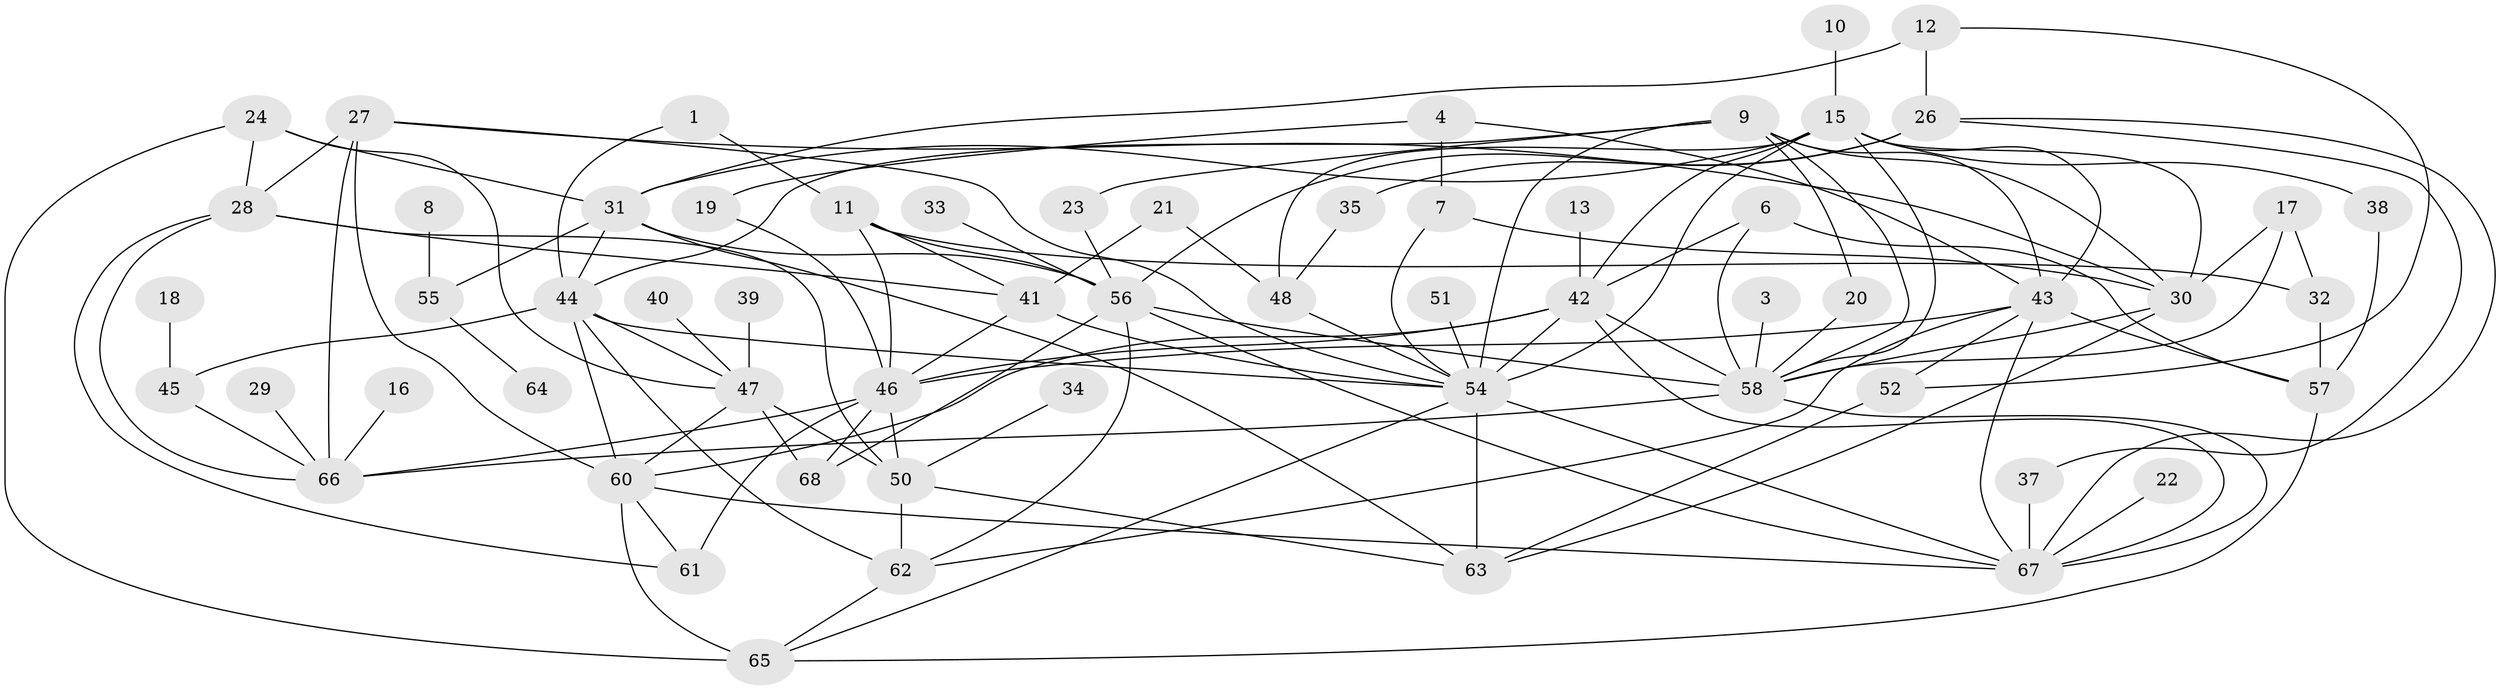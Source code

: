 // original degree distribution, {4: 0.14074074074074075, 2: 0.21481481481481482, 5: 0.08148148148148149, 0: 0.044444444444444446, 3: 0.18518518518518517, 1: 0.23703703703703705, 7: 0.044444444444444446, 6: 0.02962962962962963, 8: 0.022222222222222223}
// Generated by graph-tools (version 1.1) at 2025/25/03/09/25 03:25:20]
// undirected, 60 vertices, 124 edges
graph export_dot {
graph [start="1"]
  node [color=gray90,style=filled];
  1;
  3;
  4;
  6;
  7;
  8;
  9;
  10;
  11;
  12;
  13;
  15;
  16;
  17;
  18;
  19;
  20;
  21;
  22;
  23;
  24;
  26;
  27;
  28;
  29;
  30;
  31;
  32;
  33;
  34;
  35;
  37;
  38;
  39;
  40;
  41;
  42;
  43;
  44;
  45;
  46;
  47;
  48;
  50;
  51;
  52;
  54;
  55;
  56;
  57;
  58;
  60;
  61;
  62;
  63;
  64;
  65;
  66;
  67;
  68;
  1 -- 11 [weight=1.0];
  1 -- 44 [weight=1.0];
  3 -- 58 [weight=1.0];
  4 -- 7 [weight=1.0];
  4 -- 19 [weight=1.0];
  4 -- 43 [weight=1.0];
  6 -- 42 [weight=1.0];
  6 -- 57 [weight=1.0];
  6 -- 58 [weight=1.0];
  7 -- 30 [weight=1.0];
  7 -- 54 [weight=1.0];
  8 -- 55 [weight=1.0];
  9 -- 20 [weight=1.0];
  9 -- 23 [weight=1.0];
  9 -- 30 [weight=1.0];
  9 -- 43 [weight=1.0];
  9 -- 44 [weight=1.0];
  9 -- 54 [weight=1.0];
  9 -- 58 [weight=1.0];
  10 -- 15 [weight=1.0];
  11 -- 32 [weight=1.0];
  11 -- 41 [weight=1.0];
  11 -- 46 [weight=1.0];
  11 -- 56 [weight=1.0];
  12 -- 26 [weight=1.0];
  12 -- 31 [weight=1.0];
  12 -- 52 [weight=1.0];
  13 -- 42 [weight=1.0];
  15 -- 30 [weight=1.0];
  15 -- 31 [weight=1.0];
  15 -- 38 [weight=1.0];
  15 -- 42 [weight=1.0];
  15 -- 43 [weight=1.0];
  15 -- 48 [weight=1.0];
  15 -- 54 [weight=1.0];
  15 -- 58 [weight=1.0];
  16 -- 66 [weight=1.0];
  17 -- 30 [weight=1.0];
  17 -- 32 [weight=1.0];
  17 -- 58 [weight=1.0];
  18 -- 45 [weight=1.0];
  19 -- 46 [weight=1.0];
  20 -- 58 [weight=1.0];
  21 -- 41 [weight=1.0];
  21 -- 48 [weight=1.0];
  22 -- 67 [weight=1.0];
  23 -- 56 [weight=1.0];
  24 -- 28 [weight=1.0];
  24 -- 31 [weight=1.0];
  24 -- 47 [weight=1.0];
  24 -- 65 [weight=1.0];
  26 -- 35 [weight=1.0];
  26 -- 37 [weight=1.0];
  26 -- 56 [weight=2.0];
  26 -- 67 [weight=1.0];
  27 -- 28 [weight=1.0];
  27 -- 30 [weight=1.0];
  27 -- 54 [weight=1.0];
  27 -- 60 [weight=1.0];
  27 -- 66 [weight=1.0];
  28 -- 41 [weight=1.0];
  28 -- 50 [weight=1.0];
  28 -- 61 [weight=1.0];
  28 -- 66 [weight=1.0];
  29 -- 66 [weight=1.0];
  30 -- 58 [weight=1.0];
  30 -- 63 [weight=1.0];
  31 -- 44 [weight=1.0];
  31 -- 55 [weight=1.0];
  31 -- 56 [weight=1.0];
  31 -- 63 [weight=1.0];
  32 -- 57 [weight=1.0];
  33 -- 56 [weight=1.0];
  34 -- 50 [weight=1.0];
  35 -- 48 [weight=1.0];
  37 -- 67 [weight=1.0];
  38 -- 57 [weight=1.0];
  39 -- 47 [weight=1.0];
  40 -- 47 [weight=1.0];
  41 -- 46 [weight=1.0];
  41 -- 54 [weight=1.0];
  42 -- 46 [weight=1.0];
  42 -- 54 [weight=1.0];
  42 -- 58 [weight=1.0];
  42 -- 60 [weight=1.0];
  42 -- 67 [weight=1.0];
  43 -- 46 [weight=1.0];
  43 -- 52 [weight=1.0];
  43 -- 57 [weight=1.0];
  43 -- 62 [weight=1.0];
  43 -- 67 [weight=1.0];
  44 -- 45 [weight=1.0];
  44 -- 47 [weight=1.0];
  44 -- 54 [weight=1.0];
  44 -- 60 [weight=1.0];
  44 -- 62 [weight=1.0];
  45 -- 66 [weight=1.0];
  46 -- 50 [weight=1.0];
  46 -- 61 [weight=1.0];
  46 -- 66 [weight=1.0];
  46 -- 68 [weight=1.0];
  47 -- 50 [weight=1.0];
  47 -- 60 [weight=1.0];
  47 -- 68 [weight=1.0];
  48 -- 54 [weight=1.0];
  50 -- 62 [weight=1.0];
  50 -- 63 [weight=1.0];
  51 -- 54 [weight=1.0];
  52 -- 63 [weight=1.0];
  54 -- 63 [weight=1.0];
  54 -- 65 [weight=1.0];
  54 -- 67 [weight=1.0];
  55 -- 64 [weight=1.0];
  56 -- 58 [weight=1.0];
  56 -- 62 [weight=1.0];
  56 -- 67 [weight=1.0];
  56 -- 68 [weight=1.0];
  57 -- 65 [weight=1.0];
  58 -- 66 [weight=1.0];
  58 -- 67 [weight=1.0];
  60 -- 61 [weight=1.0];
  60 -- 65 [weight=2.0];
  60 -- 67 [weight=1.0];
  62 -- 65 [weight=1.0];
}
